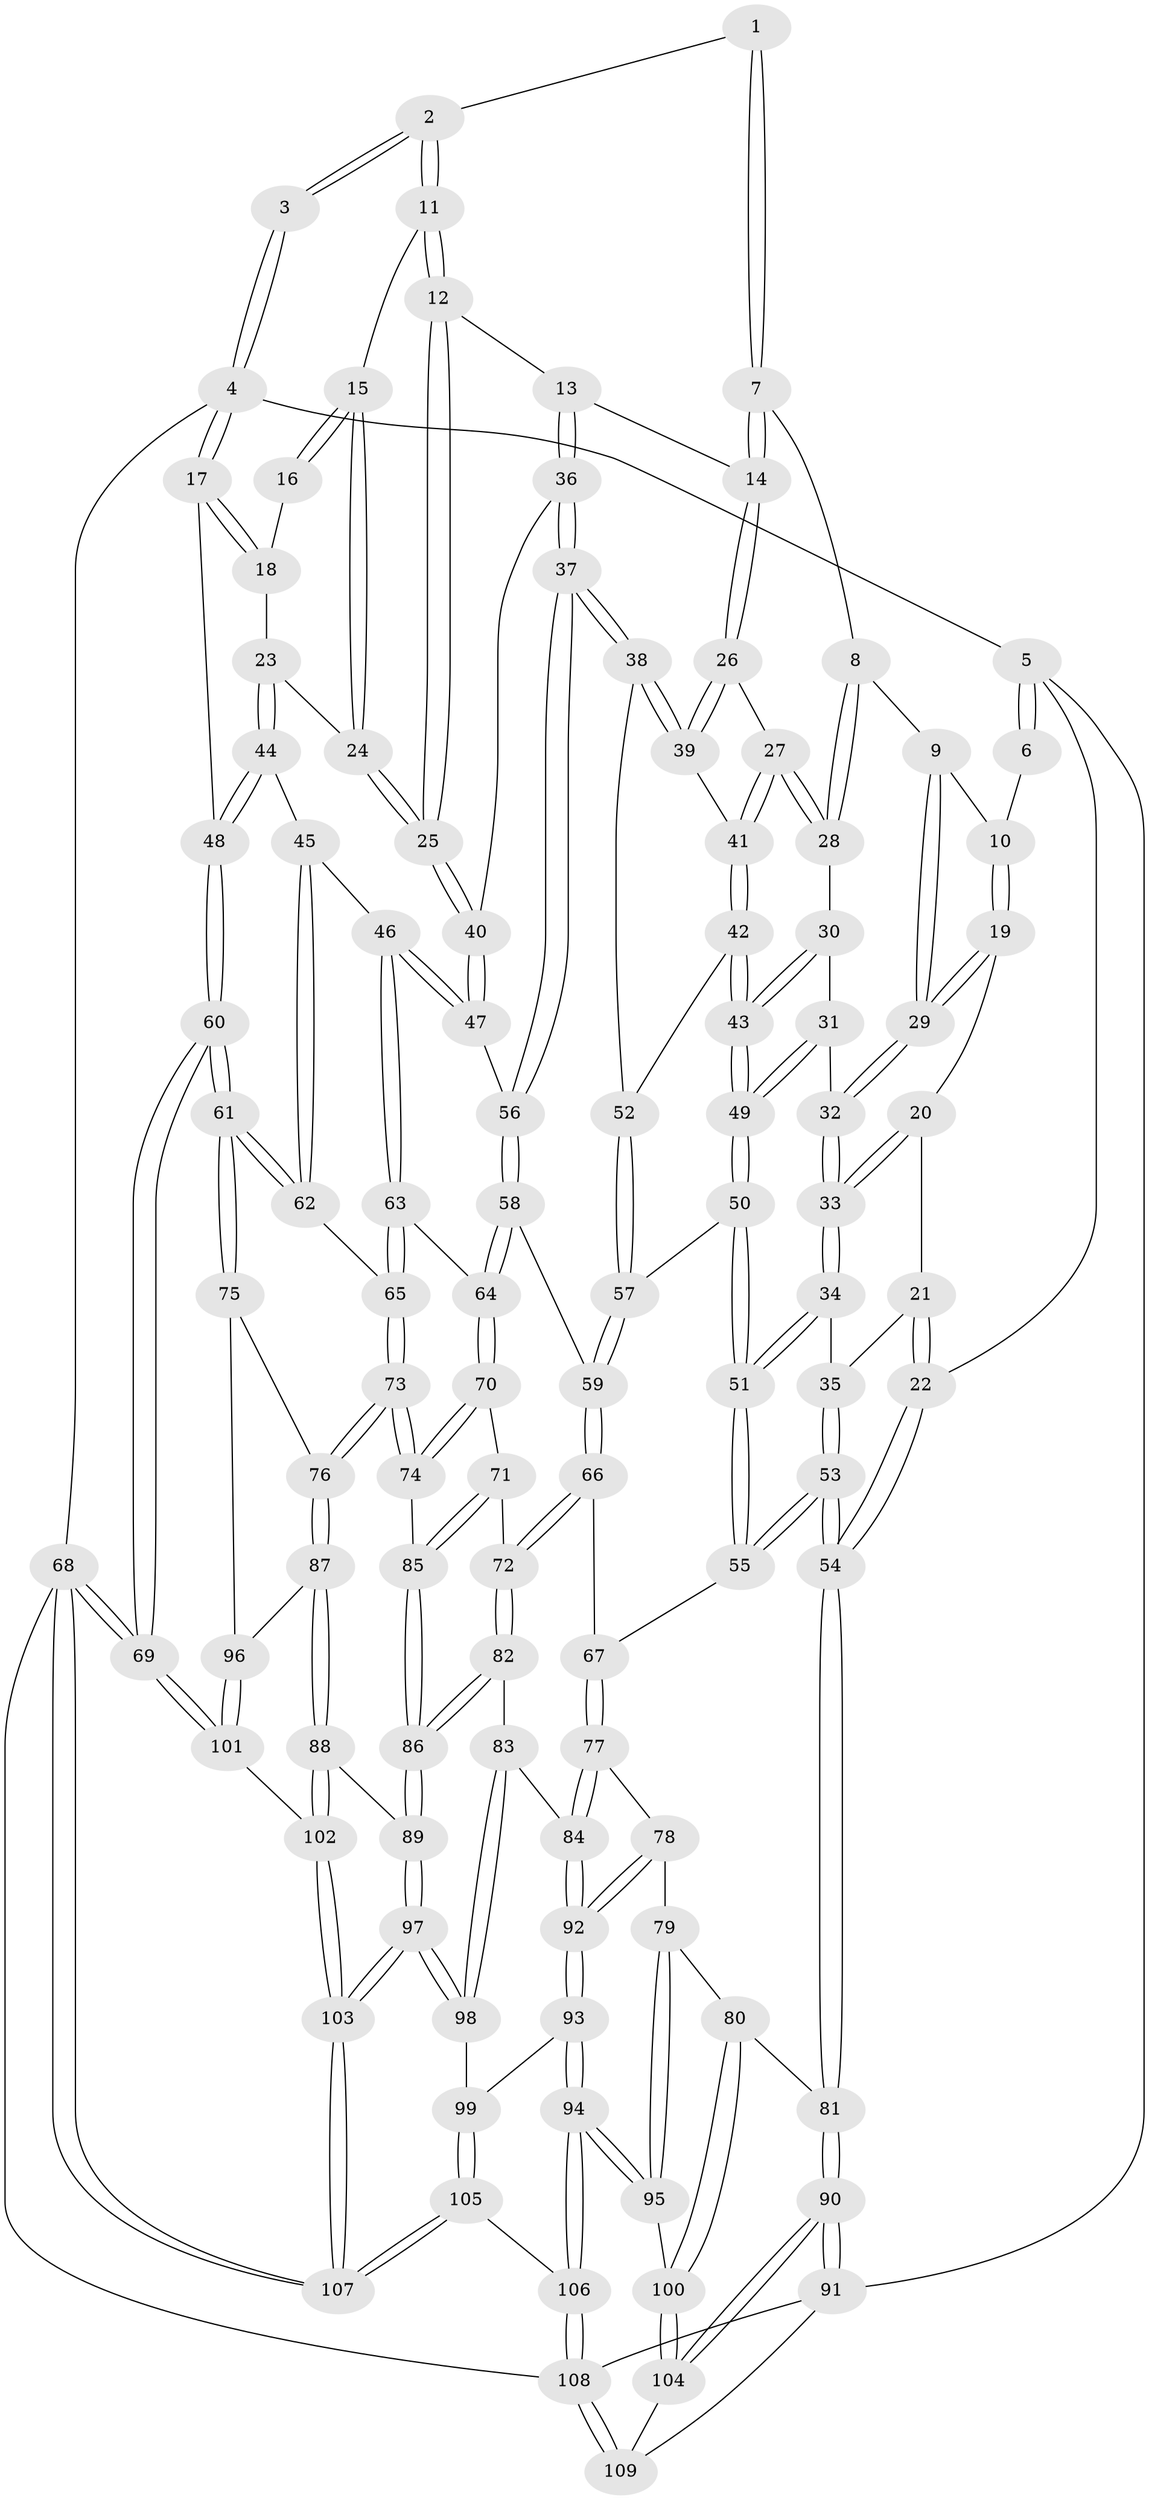 // Generated by graph-tools (version 1.1) at 2025/51/03/09/25 03:51:06]
// undirected, 109 vertices, 269 edges
graph export_dot {
graph [start="1"]
  node [color=gray90,style=filled];
  1 [pos="+0.4051639542711063+0"];
  2 [pos="+0.6526203038757993+0"];
  3 [pos="+1+0"];
  4 [pos="+1+0"];
  5 [pos="+0+0"];
  6 [pos="+0.12714043087533494+0"];
  7 [pos="+0.38014501822955554+0.054004800283767904"];
  8 [pos="+0.3637312703550635+0.0768512804784119"];
  9 [pos="+0.28535861849130095+0.0970648940799493"];
  10 [pos="+0.16690978003999282+0"];
  11 [pos="+0.6638855941352187+0"];
  12 [pos="+0.6400884044794792+0"];
  13 [pos="+0.6149602328397472+0.051975325857805746"];
  14 [pos="+0.5028493093224066+0.10905613615091185"];
  15 [pos="+0.8292813271758814+0.06917852583370762"];
  16 [pos="+0.9398057504066819+0.022928082610974065"];
  17 [pos="+1+0.12233215208250998"];
  18 [pos="+0.9596348245619701+0.09869108976601572"];
  19 [pos="+0.13543066978622886+0.08426269895868568"];
  20 [pos="+0.1328522501519642+0.08911616068402918"];
  21 [pos="+0.055737477631646215+0.12238420654735598"];
  22 [pos="+0+0.03273937929865173"];
  23 [pos="+0.8988607834315934+0.1529658894274583"];
  24 [pos="+0.8489499620676461+0.12065914766889249"];
  25 [pos="+0.7748864997712903+0.18628382420252895"];
  26 [pos="+0.48199245258732915+0.14615803387333834"];
  27 [pos="+0.43701690939385085+0.16599075596360305"];
  28 [pos="+0.3834186068227546+0.14940508422780033"];
  29 [pos="+0.26618018208021943+0.1623430748083639"];
  30 [pos="+0.3754279276623439+0.16121947588887423"];
  31 [pos="+0.2737309730950479+0.1801721595375734"];
  32 [pos="+0.2660368195103947+0.16666819959926424"];
  33 [pos="+0.15638316371863487+0.18928791813547"];
  34 [pos="+0.15522220256367258+0.1924828061432187"];
  35 [pos="+0.06616053626094465+0.23943702451260593"];
  36 [pos="+0.6252536504408833+0.1551807516367713"];
  37 [pos="+0.542205291903914+0.28751858936627445"];
  38 [pos="+0.5420738120500996+0.28747863909249"];
  39 [pos="+0.5160010242339247+0.24617881104841913"];
  40 [pos="+0.7477914505746004+0.26187476280734434"];
  41 [pos="+0.43340718745098367+0.20567182333395612"];
  42 [pos="+0.37437763432221605+0.2843547062969928"];
  43 [pos="+0.36044624821563553+0.2882032664405456"];
  44 [pos="+0.9397571879282568+0.26773596757343976"];
  45 [pos="+0.9367050368418539+0.2704736111983856"];
  46 [pos="+0.7641911333200021+0.31549638376153977"];
  47 [pos="+0.761632083075554+0.31304543306447846"];
  48 [pos="+1+0.24761161350774252"];
  49 [pos="+0.30211965003255387+0.3282792942071315"];
  50 [pos="+0.2860559206205684+0.3563380867004192"];
  51 [pos="+0.25583128394597204+0.37220185355027724"];
  52 [pos="+0.5229916866698516+0.2906934223612828"];
  53 [pos="+0+0.45886154057749085"];
  54 [pos="+0+0.47444573958796593"];
  55 [pos="+0.18068353169792362+0.4425403365197207"];
  56 [pos="+0.567633970806682+0.32367155447439605"];
  57 [pos="+0.40106461914034536+0.41733862103917746"];
  58 [pos="+0.5604085502379399+0.39941764895485343"];
  59 [pos="+0.46201596824782876+0.47070769873339013"];
  60 [pos="+1+0.5972850372905685"];
  61 [pos="+1+0.5959860146365373"];
  62 [pos="+0.9384343933214119+0.49770008105415287"];
  63 [pos="+0.7667317763154052+0.4427764007586032"];
  64 [pos="+0.6532448863719099+0.48140389781014736"];
  65 [pos="+0.8335541505471524+0.5086565125465787"];
  66 [pos="+0.4639230558066806+0.5769599235986415"];
  67 [pos="+0.26906981264909646+0.5711231977064497"];
  68 [pos="+1+1"];
  69 [pos="+1+1"];
  70 [pos="+0.6413326493783102+0.5085788754469409"];
  71 [pos="+0.54850789752611+0.6041666139012303"];
  72 [pos="+0.46840821239686536+0.5825212122693729"];
  73 [pos="+0.7850430198802432+0.6540857372199842"];
  74 [pos="+0.7325579047626157+0.6428262483625248"];
  75 [pos="+0.9379724896325444+0.6898453009462265"];
  76 [pos="+0.7903023129522387+0.6674336096222063"];
  77 [pos="+0.2606722385907745+0.6532088354549609"];
  78 [pos="+0.24675778670415205+0.6781334984137709"];
  79 [pos="+0.22269594007461577+0.6920033407867036"];
  80 [pos="+0.09376274408481916+0.7031891673324426"];
  81 [pos="+0+0.5589925081867444"];
  82 [pos="+0.42167464970868723+0.7041028139407288"];
  83 [pos="+0.41222391528191366+0.7146612327419587"];
  84 [pos="+0.40809653120943135+0.716427125127324"];
  85 [pos="+0.589960219775193+0.6598240024565682"];
  86 [pos="+0.5871025651687254+0.7753462893226185"];
  87 [pos="+0.7883568792150601+0.679790453954481"];
  88 [pos="+0.769651827682641+0.7474100039519516"];
  89 [pos="+0.5872306777246621+0.7758696198135502"];
  90 [pos="+0+0.7366020541254279"];
  91 [pos="+0+0.8681726744495047"];
  92 [pos="+0.327578402378196+0.8220085138246682"];
  93 [pos="+0.32681263574936426+0.8280304395003538"];
  94 [pos="+0.26850725412411697+0.880159010388513"];
  95 [pos="+0.1939129961023787+0.8539757743995761"];
  96 [pos="+0.9126715630964036+0.7852273378576986"];
  97 [pos="+0.5670753923429491+0.8612791946121712"];
  98 [pos="+0.4959444659911605+0.8541849339661505"];
  99 [pos="+0.43476748960222567+0.8708639770973143"];
  100 [pos="+0.15086129550482374+0.8557350737891084"];
  101 [pos="+0.9137295335611302+0.8404570078747484"];
  102 [pos="+0.7969170795596741+0.8560027503060077"];
  103 [pos="+0.6807047454666001+1"];
  104 [pos="+0.11311114706936104+0.8840673719499746"];
  105 [pos="+0.34076620322436674+1"];
  106 [pos="+0.3205511783542455+1"];
  107 [pos="+0.6847778088114067+1"];
  108 [pos="+0.1095154779373838+1"];
  109 [pos="+0.10100649105521524+0.9484189129917442"];
  1 -- 2;
  1 -- 7;
  1 -- 7;
  2 -- 3;
  2 -- 3;
  2 -- 11;
  2 -- 11;
  3 -- 4;
  3 -- 4;
  4 -- 5;
  4 -- 17;
  4 -- 17;
  4 -- 68;
  5 -- 6;
  5 -- 6;
  5 -- 22;
  5 -- 91;
  6 -- 10;
  7 -- 8;
  7 -- 14;
  7 -- 14;
  8 -- 9;
  8 -- 28;
  8 -- 28;
  9 -- 10;
  9 -- 29;
  9 -- 29;
  10 -- 19;
  10 -- 19;
  11 -- 12;
  11 -- 12;
  11 -- 15;
  12 -- 13;
  12 -- 25;
  12 -- 25;
  13 -- 14;
  13 -- 36;
  13 -- 36;
  14 -- 26;
  14 -- 26;
  15 -- 16;
  15 -- 16;
  15 -- 24;
  15 -- 24;
  16 -- 18;
  17 -- 18;
  17 -- 18;
  17 -- 48;
  18 -- 23;
  19 -- 20;
  19 -- 29;
  19 -- 29;
  20 -- 21;
  20 -- 33;
  20 -- 33;
  21 -- 22;
  21 -- 22;
  21 -- 35;
  22 -- 54;
  22 -- 54;
  23 -- 24;
  23 -- 44;
  23 -- 44;
  24 -- 25;
  24 -- 25;
  25 -- 40;
  25 -- 40;
  26 -- 27;
  26 -- 39;
  26 -- 39;
  27 -- 28;
  27 -- 28;
  27 -- 41;
  27 -- 41;
  28 -- 30;
  29 -- 32;
  29 -- 32;
  30 -- 31;
  30 -- 43;
  30 -- 43;
  31 -- 32;
  31 -- 49;
  31 -- 49;
  32 -- 33;
  32 -- 33;
  33 -- 34;
  33 -- 34;
  34 -- 35;
  34 -- 51;
  34 -- 51;
  35 -- 53;
  35 -- 53;
  36 -- 37;
  36 -- 37;
  36 -- 40;
  37 -- 38;
  37 -- 38;
  37 -- 56;
  37 -- 56;
  38 -- 39;
  38 -- 39;
  38 -- 52;
  39 -- 41;
  40 -- 47;
  40 -- 47;
  41 -- 42;
  41 -- 42;
  42 -- 43;
  42 -- 43;
  42 -- 52;
  43 -- 49;
  43 -- 49;
  44 -- 45;
  44 -- 48;
  44 -- 48;
  45 -- 46;
  45 -- 62;
  45 -- 62;
  46 -- 47;
  46 -- 47;
  46 -- 63;
  46 -- 63;
  47 -- 56;
  48 -- 60;
  48 -- 60;
  49 -- 50;
  49 -- 50;
  50 -- 51;
  50 -- 51;
  50 -- 57;
  51 -- 55;
  51 -- 55;
  52 -- 57;
  52 -- 57;
  53 -- 54;
  53 -- 54;
  53 -- 55;
  53 -- 55;
  54 -- 81;
  54 -- 81;
  55 -- 67;
  56 -- 58;
  56 -- 58;
  57 -- 59;
  57 -- 59;
  58 -- 59;
  58 -- 64;
  58 -- 64;
  59 -- 66;
  59 -- 66;
  60 -- 61;
  60 -- 61;
  60 -- 69;
  60 -- 69;
  61 -- 62;
  61 -- 62;
  61 -- 75;
  61 -- 75;
  62 -- 65;
  63 -- 64;
  63 -- 65;
  63 -- 65;
  64 -- 70;
  64 -- 70;
  65 -- 73;
  65 -- 73;
  66 -- 67;
  66 -- 72;
  66 -- 72;
  67 -- 77;
  67 -- 77;
  68 -- 69;
  68 -- 69;
  68 -- 107;
  68 -- 107;
  68 -- 108;
  69 -- 101;
  69 -- 101;
  70 -- 71;
  70 -- 74;
  70 -- 74;
  71 -- 72;
  71 -- 85;
  71 -- 85;
  72 -- 82;
  72 -- 82;
  73 -- 74;
  73 -- 74;
  73 -- 76;
  73 -- 76;
  74 -- 85;
  75 -- 76;
  75 -- 96;
  76 -- 87;
  76 -- 87;
  77 -- 78;
  77 -- 84;
  77 -- 84;
  78 -- 79;
  78 -- 92;
  78 -- 92;
  79 -- 80;
  79 -- 95;
  79 -- 95;
  80 -- 81;
  80 -- 100;
  80 -- 100;
  81 -- 90;
  81 -- 90;
  82 -- 83;
  82 -- 86;
  82 -- 86;
  83 -- 84;
  83 -- 98;
  83 -- 98;
  84 -- 92;
  84 -- 92;
  85 -- 86;
  85 -- 86;
  86 -- 89;
  86 -- 89;
  87 -- 88;
  87 -- 88;
  87 -- 96;
  88 -- 89;
  88 -- 102;
  88 -- 102;
  89 -- 97;
  89 -- 97;
  90 -- 91;
  90 -- 91;
  90 -- 104;
  90 -- 104;
  91 -- 109;
  91 -- 108;
  92 -- 93;
  92 -- 93;
  93 -- 94;
  93 -- 94;
  93 -- 99;
  94 -- 95;
  94 -- 95;
  94 -- 106;
  94 -- 106;
  95 -- 100;
  96 -- 101;
  96 -- 101;
  97 -- 98;
  97 -- 98;
  97 -- 103;
  97 -- 103;
  98 -- 99;
  99 -- 105;
  99 -- 105;
  100 -- 104;
  100 -- 104;
  101 -- 102;
  102 -- 103;
  102 -- 103;
  103 -- 107;
  103 -- 107;
  104 -- 109;
  105 -- 106;
  105 -- 107;
  105 -- 107;
  106 -- 108;
  106 -- 108;
  108 -- 109;
  108 -- 109;
}
